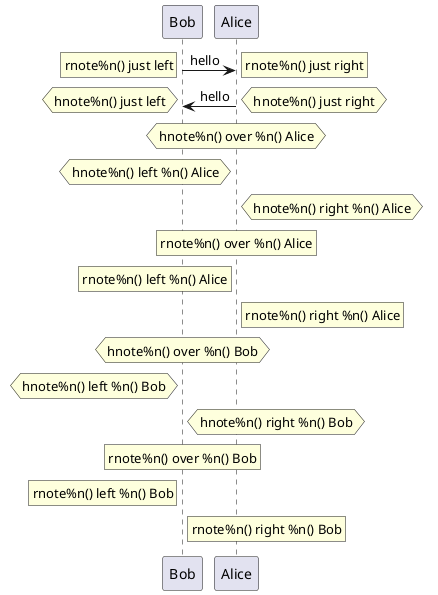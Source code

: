 {
  "sha1": "70597thqm8d4p745mrv04dcyzujfh5t",
  "insertion": {
    "when": "2024-06-06T17:24:18.676Z",
    "url": "https://github.com/plantuml/plantuml/issues/1451",
    "user": "plantuml@gmail.com"
  }
}
@startuml
!pragma teoz true

Bob -> Alice : hello
rnote right: rnote%n() just right
rnote left: rnote%n() just left

Bob <- Alice: hello
hnote right: hnote%n() just right
hnote left: hnote%n() just left

hnote over Alice: hnote%n() over %n() Alice
hnote left Alice: hnote%n() left %n() Alice
hnote right Alice: hnote%n() right %n() Alice
rnote over Alice: rnote%n() over %n() Alice
rnote left Alice: rnote%n() left %n() Alice
rnote right Alice: rnote%n() right %n() Alice

hnote over Bob: hnote%n() over %n() Bob
hnote left Bob: hnote%n() left %n() Bob
hnote right Bob: hnote%n() right %n() Bob
rnote over Bob: rnote%n() over %n() Bob
rnote left Bob: rnote%n() left %n() Bob
rnote right Bob: rnote%n() right %n() Bob
@enduml
